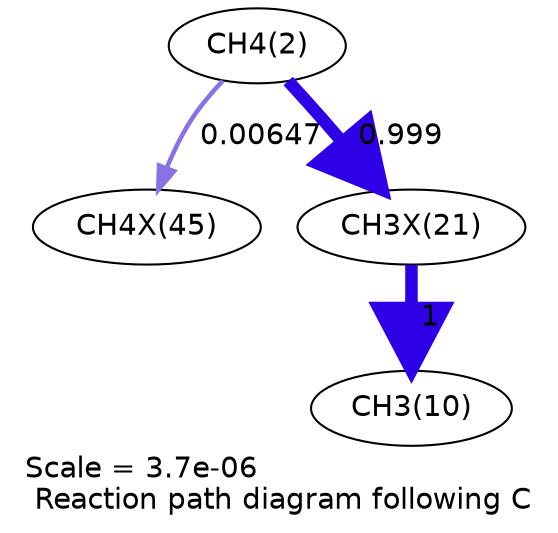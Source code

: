 digraph reaction_paths {
center=1;
s4 -> s73[fontname="Helvetica", penwidth=2.19, arrowsize=1.1, color="0.7, 0.506, 0.9"
, label=" 0.00647"];
s4 -> s65[fontname="Helvetica", penwidth=6, arrowsize=3, color="0.7, 1.5, 0.9"
, label=" 0.999"];
s65 -> s12[fontname="Helvetica", penwidth=6, arrowsize=3, color="0.7, 1.5, 0.9"
, label=" 1"];
s4 [ fontname="Helvetica", label="CH4(2)"];
s12 [ fontname="Helvetica", label="CH3(10)"];
s65 [ fontname="Helvetica", label="CH3X(21)"];
s73 [ fontname="Helvetica", label="CH4X(45)"];
 label = "Scale = 3.7e-06\l Reaction path diagram following C";
 fontname = "Helvetica";
}
